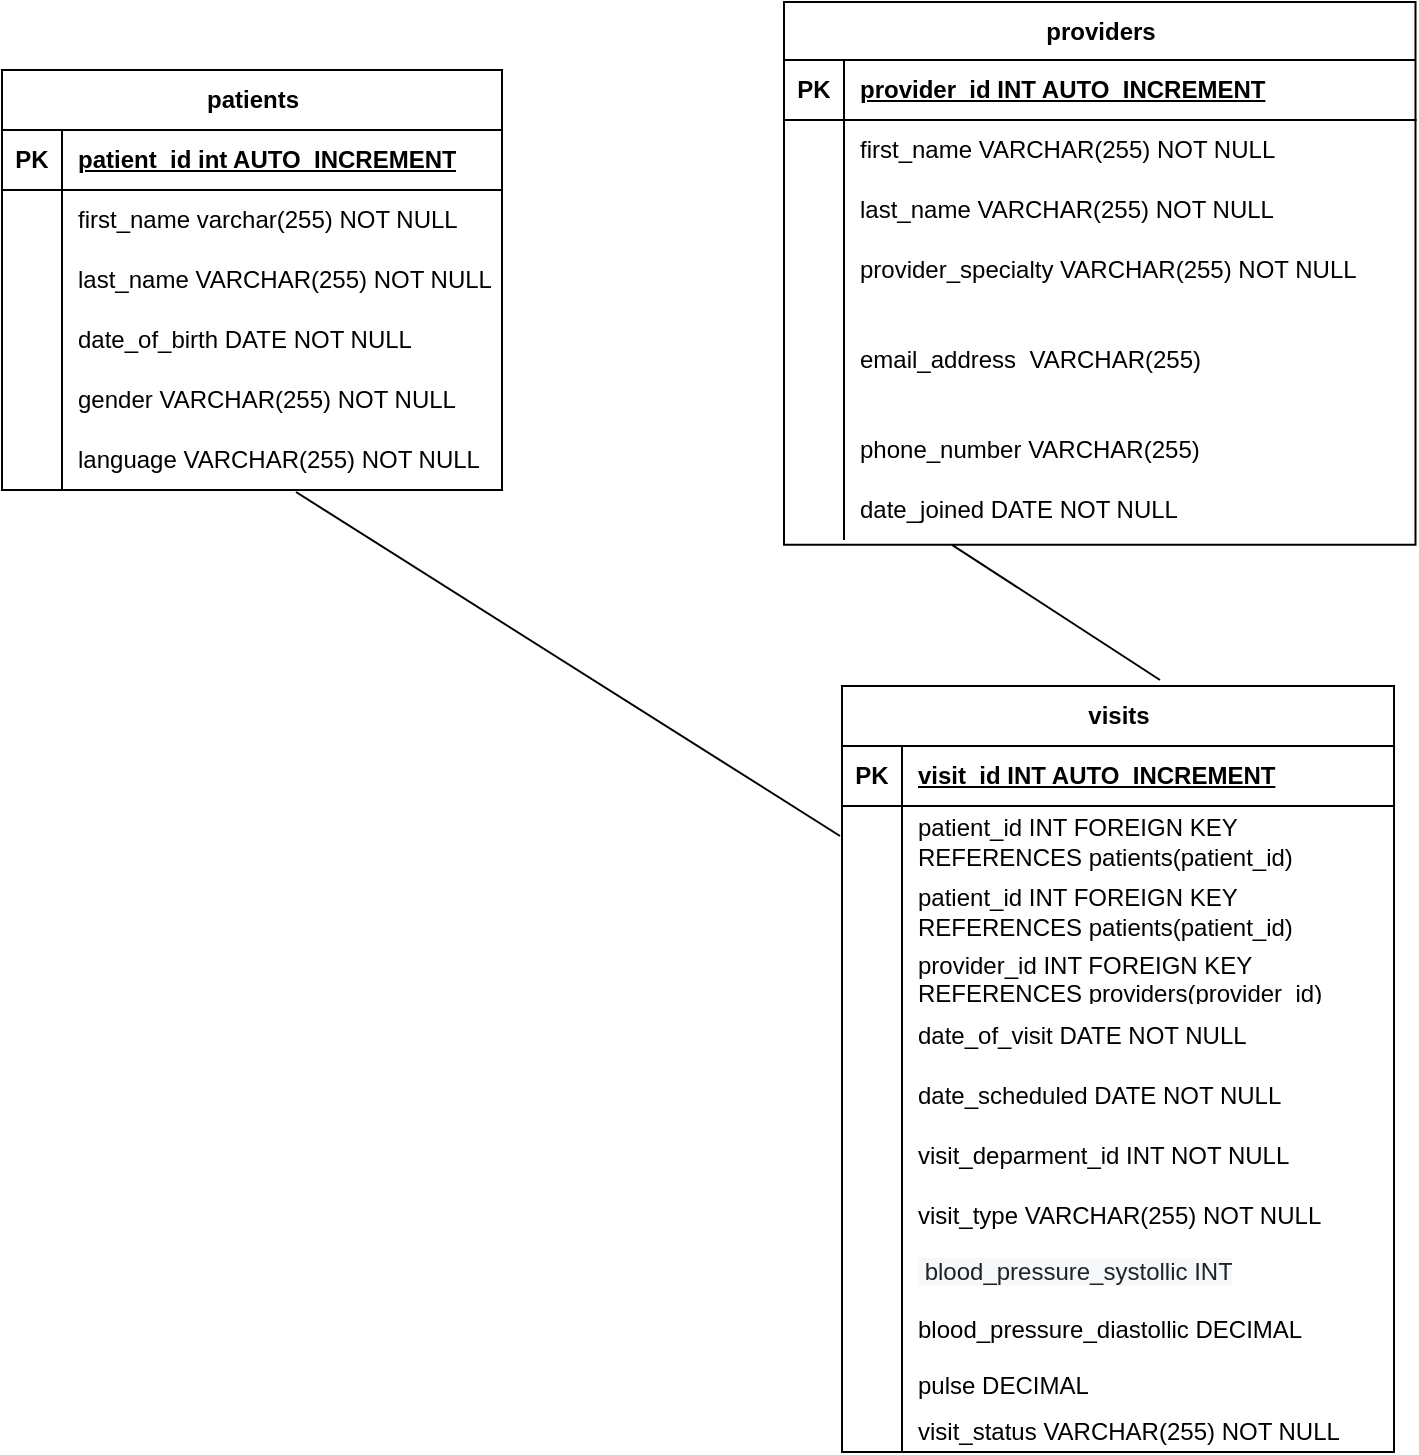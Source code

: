 <mxfile version="24.7.7">
  <diagram id="R2lEEEUBdFMjLlhIrx00" name="Page-1">
    <mxGraphModel dx="1034" dy="412" grid="0" gridSize="10" guides="1" tooltips="1" connect="1" arrows="1" fold="1" page="1" pageScale="1" pageWidth="850" pageHeight="1100" math="0" shadow="0" extFonts="Permanent Marker^https://fonts.googleapis.com/css?family=Permanent+Marker">
      <root>
        <mxCell id="0" />
        <mxCell id="1" parent="0" />
        <mxCell id="LMJzfG4wWaN6Ux2sMsph-1" value="patients" style="shape=table;startSize=30;container=1;collapsible=1;childLayout=tableLayout;fixedRows=1;rowLines=0;fontStyle=1;align=center;resizeLast=1;html=1;" vertex="1" parent="1">
          <mxGeometry x="20" y="40" width="250" height="210" as="geometry" />
        </mxCell>
        <mxCell id="LMJzfG4wWaN6Ux2sMsph-2" value="" style="shape=tableRow;horizontal=0;startSize=0;swimlaneHead=0;swimlaneBody=0;fillColor=none;collapsible=0;dropTarget=0;points=[[0,0.5],[1,0.5]];portConstraint=eastwest;top=0;left=0;right=0;bottom=1;" vertex="1" parent="LMJzfG4wWaN6Ux2sMsph-1">
          <mxGeometry y="30" width="250" height="30" as="geometry" />
        </mxCell>
        <mxCell id="LMJzfG4wWaN6Ux2sMsph-3" value="PK" style="shape=partialRectangle;connectable=0;fillColor=none;top=0;left=0;bottom=0;right=0;fontStyle=1;overflow=hidden;whiteSpace=wrap;html=1;" vertex="1" parent="LMJzfG4wWaN6Ux2sMsph-2">
          <mxGeometry width="30" height="30" as="geometry">
            <mxRectangle width="30" height="30" as="alternateBounds" />
          </mxGeometry>
        </mxCell>
        <mxCell id="LMJzfG4wWaN6Ux2sMsph-4" value="patient_id int AUTO_INCREMENT" style="shape=partialRectangle;connectable=0;fillColor=none;top=0;left=0;bottom=0;right=0;align=left;spacingLeft=6;fontStyle=5;overflow=hidden;whiteSpace=wrap;html=1;" vertex="1" parent="LMJzfG4wWaN6Ux2sMsph-2">
          <mxGeometry x="30" width="220" height="30" as="geometry">
            <mxRectangle width="220" height="30" as="alternateBounds" />
          </mxGeometry>
        </mxCell>
        <mxCell id="LMJzfG4wWaN6Ux2sMsph-5" value="" style="shape=tableRow;horizontal=0;startSize=0;swimlaneHead=0;swimlaneBody=0;fillColor=none;collapsible=0;dropTarget=0;points=[[0,0.5],[1,0.5]];portConstraint=eastwest;top=0;left=0;right=0;bottom=0;" vertex="1" parent="LMJzfG4wWaN6Ux2sMsph-1">
          <mxGeometry y="60" width="250" height="30" as="geometry" />
        </mxCell>
        <mxCell id="LMJzfG4wWaN6Ux2sMsph-6" value="" style="shape=partialRectangle;connectable=0;fillColor=none;top=0;left=0;bottom=0;right=0;editable=1;overflow=hidden;whiteSpace=wrap;html=1;" vertex="1" parent="LMJzfG4wWaN6Ux2sMsph-5">
          <mxGeometry width="30" height="30" as="geometry">
            <mxRectangle width="30" height="30" as="alternateBounds" />
          </mxGeometry>
        </mxCell>
        <mxCell id="LMJzfG4wWaN6Ux2sMsph-7" value="first_name varchar(255) NOT NULL" style="shape=partialRectangle;connectable=0;fillColor=none;top=0;left=0;bottom=0;right=0;align=left;spacingLeft=6;overflow=hidden;whiteSpace=wrap;html=1;" vertex="1" parent="LMJzfG4wWaN6Ux2sMsph-5">
          <mxGeometry x="30" width="220" height="30" as="geometry">
            <mxRectangle width="220" height="30" as="alternateBounds" />
          </mxGeometry>
        </mxCell>
        <mxCell id="LMJzfG4wWaN6Ux2sMsph-8" value="" style="shape=tableRow;horizontal=0;startSize=0;swimlaneHead=0;swimlaneBody=0;fillColor=none;collapsible=0;dropTarget=0;points=[[0,0.5],[1,0.5]];portConstraint=eastwest;top=0;left=0;right=0;bottom=0;" vertex="1" parent="LMJzfG4wWaN6Ux2sMsph-1">
          <mxGeometry y="90" width="250" height="30" as="geometry" />
        </mxCell>
        <mxCell id="LMJzfG4wWaN6Ux2sMsph-9" value="" style="shape=partialRectangle;connectable=0;fillColor=none;top=0;left=0;bottom=0;right=0;editable=1;overflow=hidden;whiteSpace=wrap;html=1;" vertex="1" parent="LMJzfG4wWaN6Ux2sMsph-8">
          <mxGeometry width="30" height="30" as="geometry">
            <mxRectangle width="30" height="30" as="alternateBounds" />
          </mxGeometry>
        </mxCell>
        <mxCell id="LMJzfG4wWaN6Ux2sMsph-10" value="last_name VARCHAR(255) NOT NULL" style="shape=partialRectangle;connectable=0;fillColor=none;top=0;left=0;bottom=0;right=0;align=left;spacingLeft=6;overflow=hidden;whiteSpace=wrap;html=1;" vertex="1" parent="LMJzfG4wWaN6Ux2sMsph-8">
          <mxGeometry x="30" width="220" height="30" as="geometry">
            <mxRectangle width="220" height="30" as="alternateBounds" />
          </mxGeometry>
        </mxCell>
        <mxCell id="LMJzfG4wWaN6Ux2sMsph-11" value="" style="shape=tableRow;horizontal=0;startSize=0;swimlaneHead=0;swimlaneBody=0;fillColor=none;collapsible=0;dropTarget=0;points=[[0,0.5],[1,0.5]];portConstraint=eastwest;top=0;left=0;right=0;bottom=0;" vertex="1" parent="LMJzfG4wWaN6Ux2sMsph-1">
          <mxGeometry y="120" width="250" height="30" as="geometry" />
        </mxCell>
        <mxCell id="LMJzfG4wWaN6Ux2sMsph-12" value="" style="shape=partialRectangle;connectable=0;fillColor=none;top=0;left=0;bottom=0;right=0;editable=1;overflow=hidden;whiteSpace=wrap;html=1;" vertex="1" parent="LMJzfG4wWaN6Ux2sMsph-11">
          <mxGeometry width="30" height="30" as="geometry">
            <mxRectangle width="30" height="30" as="alternateBounds" />
          </mxGeometry>
        </mxCell>
        <mxCell id="LMJzfG4wWaN6Ux2sMsph-13" value="date_of_birth DATE NOT NULL" style="shape=partialRectangle;connectable=0;fillColor=none;top=0;left=0;bottom=0;right=0;align=left;spacingLeft=6;overflow=hidden;whiteSpace=wrap;html=1;" vertex="1" parent="LMJzfG4wWaN6Ux2sMsph-11">
          <mxGeometry x="30" width="220" height="30" as="geometry">
            <mxRectangle width="220" height="30" as="alternateBounds" />
          </mxGeometry>
        </mxCell>
        <mxCell id="LMJzfG4wWaN6Ux2sMsph-17" style="shape=tableRow;horizontal=0;startSize=0;swimlaneHead=0;swimlaneBody=0;fillColor=none;collapsible=0;dropTarget=0;points=[[0,0.5],[1,0.5]];portConstraint=eastwest;top=0;left=0;right=0;bottom=0;" vertex="1" parent="LMJzfG4wWaN6Ux2sMsph-1">
          <mxGeometry y="150" width="250" height="30" as="geometry" />
        </mxCell>
        <mxCell id="LMJzfG4wWaN6Ux2sMsph-18" style="shape=partialRectangle;connectable=0;fillColor=none;top=0;left=0;bottom=0;right=0;editable=1;overflow=hidden;whiteSpace=wrap;html=1;" vertex="1" parent="LMJzfG4wWaN6Ux2sMsph-17">
          <mxGeometry width="30" height="30" as="geometry">
            <mxRectangle width="30" height="30" as="alternateBounds" />
          </mxGeometry>
        </mxCell>
        <mxCell id="LMJzfG4wWaN6Ux2sMsph-19" value="gender VARCHAR(255) NOT NULL" style="shape=partialRectangle;connectable=0;fillColor=none;top=0;left=0;bottom=0;right=0;align=left;spacingLeft=6;overflow=hidden;whiteSpace=wrap;html=1;" vertex="1" parent="LMJzfG4wWaN6Ux2sMsph-17">
          <mxGeometry x="30" width="220" height="30" as="geometry">
            <mxRectangle width="220" height="30" as="alternateBounds" />
          </mxGeometry>
        </mxCell>
        <mxCell id="LMJzfG4wWaN6Ux2sMsph-20" style="shape=tableRow;horizontal=0;startSize=0;swimlaneHead=0;swimlaneBody=0;fillColor=none;collapsible=0;dropTarget=0;points=[[0,0.5],[1,0.5]];portConstraint=eastwest;top=0;left=0;right=0;bottom=0;" vertex="1" parent="LMJzfG4wWaN6Ux2sMsph-1">
          <mxGeometry y="180" width="250" height="30" as="geometry" />
        </mxCell>
        <mxCell id="LMJzfG4wWaN6Ux2sMsph-21" style="shape=partialRectangle;connectable=0;fillColor=none;top=0;left=0;bottom=0;right=0;editable=1;overflow=hidden;whiteSpace=wrap;html=1;" vertex="1" parent="LMJzfG4wWaN6Ux2sMsph-20">
          <mxGeometry width="30" height="30" as="geometry">
            <mxRectangle width="30" height="30" as="alternateBounds" />
          </mxGeometry>
        </mxCell>
        <mxCell id="LMJzfG4wWaN6Ux2sMsph-22" value="language VARCHAR(255) NOT NULL" style="shape=partialRectangle;connectable=0;fillColor=none;top=0;left=0;bottom=0;right=0;align=left;spacingLeft=6;overflow=hidden;whiteSpace=wrap;html=1;" vertex="1" parent="LMJzfG4wWaN6Ux2sMsph-20">
          <mxGeometry x="30" width="220" height="30" as="geometry">
            <mxRectangle width="220" height="30" as="alternateBounds" />
          </mxGeometry>
        </mxCell>
        <mxCell id="LMJzfG4wWaN6Ux2sMsph-23" value="providers" style="shape=table;startSize=29;container=1;collapsible=1;childLayout=tableLayout;fixedRows=1;rowLines=0;fontStyle=1;align=center;resizeLast=1;html=1;" vertex="1" parent="1">
          <mxGeometry x="411" y="6" width="315.75" height="271.417" as="geometry" />
        </mxCell>
        <mxCell id="LMJzfG4wWaN6Ux2sMsph-24" value="" style="shape=tableRow;horizontal=0;startSize=0;swimlaneHead=0;swimlaneBody=0;fillColor=none;collapsible=0;dropTarget=0;points=[[0,0.5],[1,0.5]];portConstraint=eastwest;top=0;left=0;right=0;bottom=1;" vertex="1" parent="LMJzfG4wWaN6Ux2sMsph-23">
          <mxGeometry y="29" width="315.75" height="30" as="geometry" />
        </mxCell>
        <mxCell id="LMJzfG4wWaN6Ux2sMsph-25" value="PK" style="shape=partialRectangle;connectable=0;fillColor=none;top=0;left=0;bottom=0;right=0;fontStyle=1;overflow=hidden;whiteSpace=wrap;html=1;" vertex="1" parent="LMJzfG4wWaN6Ux2sMsph-24">
          <mxGeometry width="30" height="30" as="geometry">
            <mxRectangle width="30" height="30" as="alternateBounds" />
          </mxGeometry>
        </mxCell>
        <mxCell id="LMJzfG4wWaN6Ux2sMsph-26" value="provider_id INT AUTO_INCREMENT" style="shape=partialRectangle;connectable=0;fillColor=none;top=0;left=0;bottom=0;right=0;align=left;spacingLeft=6;fontStyle=5;overflow=hidden;whiteSpace=wrap;html=1;" vertex="1" parent="LMJzfG4wWaN6Ux2sMsph-24">
          <mxGeometry x="30" width="285.75" height="30" as="geometry">
            <mxRectangle width="285.75" height="30" as="alternateBounds" />
          </mxGeometry>
        </mxCell>
        <mxCell id="LMJzfG4wWaN6Ux2sMsph-27" value="" style="shape=tableRow;horizontal=0;startSize=0;swimlaneHead=0;swimlaneBody=0;fillColor=none;collapsible=0;dropTarget=0;points=[[0,0.5],[1,0.5]];portConstraint=eastwest;top=0;left=0;right=0;bottom=0;" vertex="1" parent="LMJzfG4wWaN6Ux2sMsph-23">
          <mxGeometry y="59" width="315.75" height="30" as="geometry" />
        </mxCell>
        <mxCell id="LMJzfG4wWaN6Ux2sMsph-28" value="" style="shape=partialRectangle;connectable=0;fillColor=none;top=0;left=0;bottom=0;right=0;editable=1;overflow=hidden;whiteSpace=wrap;html=1;" vertex="1" parent="LMJzfG4wWaN6Ux2sMsph-27">
          <mxGeometry width="30" height="30" as="geometry">
            <mxRectangle width="30" height="30" as="alternateBounds" />
          </mxGeometry>
        </mxCell>
        <mxCell id="LMJzfG4wWaN6Ux2sMsph-29" value="first_name VARCHAR(255) NOT NULL" style="shape=partialRectangle;connectable=0;fillColor=none;top=0;left=0;bottom=0;right=0;align=left;spacingLeft=6;overflow=hidden;whiteSpace=wrap;html=1;" vertex="1" parent="LMJzfG4wWaN6Ux2sMsph-27">
          <mxGeometry x="30" width="285.75" height="30" as="geometry">
            <mxRectangle width="285.75" height="30" as="alternateBounds" />
          </mxGeometry>
        </mxCell>
        <mxCell id="LMJzfG4wWaN6Ux2sMsph-30" value="" style="shape=tableRow;horizontal=0;startSize=0;swimlaneHead=0;swimlaneBody=0;fillColor=none;collapsible=0;dropTarget=0;points=[[0,0.5],[1,0.5]];portConstraint=eastwest;top=0;left=0;right=0;bottom=0;" vertex="1" parent="LMJzfG4wWaN6Ux2sMsph-23">
          <mxGeometry y="89" width="315.75" height="30" as="geometry" />
        </mxCell>
        <mxCell id="LMJzfG4wWaN6Ux2sMsph-31" value="" style="shape=partialRectangle;connectable=0;fillColor=none;top=0;left=0;bottom=0;right=0;editable=1;overflow=hidden;whiteSpace=wrap;html=1;" vertex="1" parent="LMJzfG4wWaN6Ux2sMsph-30">
          <mxGeometry width="30" height="30" as="geometry">
            <mxRectangle width="30" height="30" as="alternateBounds" />
          </mxGeometry>
        </mxCell>
        <mxCell id="LMJzfG4wWaN6Ux2sMsph-32" value="last_name VARCHAR(255) NOT NULL" style="shape=partialRectangle;connectable=0;fillColor=none;top=0;left=0;bottom=0;right=0;align=left;spacingLeft=6;overflow=hidden;whiteSpace=wrap;html=1;" vertex="1" parent="LMJzfG4wWaN6Ux2sMsph-30">
          <mxGeometry x="30" width="285.75" height="30" as="geometry">
            <mxRectangle width="285.75" height="30" as="alternateBounds" />
          </mxGeometry>
        </mxCell>
        <mxCell id="LMJzfG4wWaN6Ux2sMsph-33" value="" style="shape=tableRow;horizontal=0;startSize=0;swimlaneHead=0;swimlaneBody=0;fillColor=none;collapsible=0;dropTarget=0;points=[[0,0.5],[1,0.5]];portConstraint=eastwest;top=0;left=0;right=0;bottom=0;" vertex="1" parent="LMJzfG4wWaN6Ux2sMsph-23">
          <mxGeometry y="119" width="315.75" height="30" as="geometry" />
        </mxCell>
        <mxCell id="LMJzfG4wWaN6Ux2sMsph-34" value="" style="shape=partialRectangle;connectable=0;fillColor=none;top=0;left=0;bottom=0;right=0;editable=1;overflow=hidden;whiteSpace=wrap;html=1;" vertex="1" parent="LMJzfG4wWaN6Ux2sMsph-33">
          <mxGeometry width="30" height="30" as="geometry">
            <mxRectangle width="30" height="30" as="alternateBounds" />
          </mxGeometry>
        </mxCell>
        <mxCell id="LMJzfG4wWaN6Ux2sMsph-35" value="provider_specialty VARCHAR(255) NOT NULL" style="shape=partialRectangle;connectable=0;fillColor=none;top=0;left=0;bottom=0;right=0;align=left;spacingLeft=6;overflow=hidden;whiteSpace=wrap;html=1;" vertex="1" parent="LMJzfG4wWaN6Ux2sMsph-33">
          <mxGeometry x="30" width="285.75" height="30" as="geometry">
            <mxRectangle width="285.75" height="30" as="alternateBounds" />
          </mxGeometry>
        </mxCell>
        <mxCell id="LMJzfG4wWaN6Ux2sMsph-36" style="shape=tableRow;horizontal=0;startSize=0;swimlaneHead=0;swimlaneBody=0;fillColor=none;collapsible=0;dropTarget=0;points=[[0,0.5],[1,0.5]];portConstraint=eastwest;top=0;left=0;right=0;bottom=0;" vertex="1" parent="LMJzfG4wWaN6Ux2sMsph-23">
          <mxGeometry y="149" width="315.75" height="60" as="geometry" />
        </mxCell>
        <mxCell id="LMJzfG4wWaN6Ux2sMsph-37" style="shape=partialRectangle;connectable=0;fillColor=none;top=0;left=0;bottom=0;right=0;editable=1;overflow=hidden;whiteSpace=wrap;html=1;" vertex="1" parent="LMJzfG4wWaN6Ux2sMsph-36">
          <mxGeometry width="30" height="60" as="geometry">
            <mxRectangle width="30" height="60" as="alternateBounds" />
          </mxGeometry>
        </mxCell>
        <mxCell id="LMJzfG4wWaN6Ux2sMsph-38" value="email_address&amp;nbsp; VARCHAR(255)&amp;nbsp;" style="shape=partialRectangle;connectable=0;fillColor=none;top=0;left=0;bottom=0;right=0;align=left;spacingLeft=6;overflow=hidden;whiteSpace=wrap;html=1;" vertex="1" parent="LMJzfG4wWaN6Ux2sMsph-36">
          <mxGeometry x="30" width="285.75" height="60" as="geometry">
            <mxRectangle width="285.75" height="60" as="alternateBounds" />
          </mxGeometry>
        </mxCell>
        <mxCell id="LMJzfG4wWaN6Ux2sMsph-39" style="shape=tableRow;horizontal=0;startSize=0;swimlaneHead=0;swimlaneBody=0;fillColor=none;collapsible=0;dropTarget=0;points=[[0,0.5],[1,0.5]];portConstraint=eastwest;top=0;left=0;right=0;bottom=0;" vertex="1" parent="LMJzfG4wWaN6Ux2sMsph-23">
          <mxGeometry y="209" width="315.75" height="30" as="geometry" />
        </mxCell>
        <mxCell id="LMJzfG4wWaN6Ux2sMsph-40" style="shape=partialRectangle;connectable=0;fillColor=none;top=0;left=0;bottom=0;right=0;editable=1;overflow=hidden;whiteSpace=wrap;html=1;" vertex="1" parent="LMJzfG4wWaN6Ux2sMsph-39">
          <mxGeometry width="30" height="30" as="geometry">
            <mxRectangle width="30" height="30" as="alternateBounds" />
          </mxGeometry>
        </mxCell>
        <mxCell id="LMJzfG4wWaN6Ux2sMsph-41" value="phone_number VARCHAR(255)" style="shape=partialRectangle;connectable=0;fillColor=none;top=0;left=0;bottom=0;right=0;align=left;spacingLeft=6;overflow=hidden;whiteSpace=wrap;html=1;" vertex="1" parent="LMJzfG4wWaN6Ux2sMsph-39">
          <mxGeometry x="30" width="285.75" height="30" as="geometry">
            <mxRectangle width="285.75" height="30" as="alternateBounds" />
          </mxGeometry>
        </mxCell>
        <mxCell id="LMJzfG4wWaN6Ux2sMsph-42" style="shape=tableRow;horizontal=0;startSize=0;swimlaneHead=0;swimlaneBody=0;fillColor=none;collapsible=0;dropTarget=0;points=[[0,0.5],[1,0.5]];portConstraint=eastwest;top=0;left=0;right=0;bottom=0;" vertex="1" parent="LMJzfG4wWaN6Ux2sMsph-23">
          <mxGeometry y="239" width="315.75" height="30" as="geometry" />
        </mxCell>
        <mxCell id="LMJzfG4wWaN6Ux2sMsph-43" style="shape=partialRectangle;connectable=0;fillColor=none;top=0;left=0;bottom=0;right=0;editable=1;overflow=hidden;whiteSpace=wrap;html=1;" vertex="1" parent="LMJzfG4wWaN6Ux2sMsph-42">
          <mxGeometry width="30" height="30" as="geometry">
            <mxRectangle width="30" height="30" as="alternateBounds" />
          </mxGeometry>
        </mxCell>
        <mxCell id="LMJzfG4wWaN6Ux2sMsph-44" value="date_joined DATE NOT NULL" style="shape=partialRectangle;connectable=0;fillColor=none;top=0;left=0;bottom=0;right=0;align=left;spacingLeft=6;overflow=hidden;whiteSpace=wrap;html=1;" vertex="1" parent="LMJzfG4wWaN6Ux2sMsph-42">
          <mxGeometry x="30" width="285.75" height="30" as="geometry">
            <mxRectangle width="285.75" height="30" as="alternateBounds" />
          </mxGeometry>
        </mxCell>
        <mxCell id="LMJzfG4wWaN6Ux2sMsph-45" value="visits" style="shape=table;startSize=30;container=1;collapsible=1;childLayout=tableLayout;fixedRows=1;rowLines=0;fontStyle=1;align=center;resizeLast=1;html=1;" vertex="1" parent="1">
          <mxGeometry x="440" y="348" width="276" height="383" as="geometry" />
        </mxCell>
        <mxCell id="LMJzfG4wWaN6Ux2sMsph-46" value="" style="shape=tableRow;horizontal=0;startSize=0;swimlaneHead=0;swimlaneBody=0;fillColor=none;collapsible=0;dropTarget=0;points=[[0,0.5],[1,0.5]];portConstraint=eastwest;top=0;left=0;right=0;bottom=1;" vertex="1" parent="LMJzfG4wWaN6Ux2sMsph-45">
          <mxGeometry y="30" width="276" height="30" as="geometry" />
        </mxCell>
        <mxCell id="LMJzfG4wWaN6Ux2sMsph-47" value="PK" style="shape=partialRectangle;connectable=0;fillColor=none;top=0;left=0;bottom=0;right=0;fontStyle=1;overflow=hidden;whiteSpace=wrap;html=1;" vertex="1" parent="LMJzfG4wWaN6Ux2sMsph-46">
          <mxGeometry width="30" height="30" as="geometry">
            <mxRectangle width="30" height="30" as="alternateBounds" />
          </mxGeometry>
        </mxCell>
        <mxCell id="LMJzfG4wWaN6Ux2sMsph-48" value="visit_id INT AUTO_INCREMENT" style="shape=partialRectangle;connectable=0;fillColor=none;top=0;left=0;bottom=0;right=0;align=left;spacingLeft=6;fontStyle=5;overflow=hidden;whiteSpace=wrap;html=1;" vertex="1" parent="LMJzfG4wWaN6Ux2sMsph-46">
          <mxGeometry x="30" width="246" height="30" as="geometry">
            <mxRectangle width="246" height="30" as="alternateBounds" />
          </mxGeometry>
        </mxCell>
        <mxCell id="LMJzfG4wWaN6Ux2sMsph-91" value="" style="shape=tableRow;horizontal=0;startSize=0;swimlaneHead=0;swimlaneBody=0;fillColor=none;collapsible=0;dropTarget=0;points=[[0,0.5],[1,0.5]];portConstraint=eastwest;top=0;left=0;right=0;bottom=0;" vertex="1" parent="LMJzfG4wWaN6Ux2sMsph-45">
          <mxGeometry y="60" width="276" height="35" as="geometry" />
        </mxCell>
        <mxCell id="LMJzfG4wWaN6Ux2sMsph-92" value="" style="shape=partialRectangle;connectable=0;fillColor=none;top=0;left=0;bottom=0;right=0;editable=1;overflow=hidden;whiteSpace=wrap;html=1;" vertex="1" parent="LMJzfG4wWaN6Ux2sMsph-91">
          <mxGeometry width="30" height="35" as="geometry">
            <mxRectangle width="30" height="35" as="alternateBounds" />
          </mxGeometry>
        </mxCell>
        <mxCell id="LMJzfG4wWaN6Ux2sMsph-93" value="patient_id INT FOREIGN KEY REFERENCES patients(patient_id)" style="shape=partialRectangle;connectable=0;fillColor=none;top=0;left=0;bottom=0;right=0;align=left;spacingLeft=6;overflow=hidden;whiteSpace=wrap;html=1;" vertex="1" parent="LMJzfG4wWaN6Ux2sMsph-91">
          <mxGeometry x="30" width="246" height="35" as="geometry">
            <mxRectangle width="246" height="35" as="alternateBounds" />
          </mxGeometry>
        </mxCell>
        <mxCell id="LMJzfG4wWaN6Ux2sMsph-49" value="" style="shape=tableRow;horizontal=0;startSize=0;swimlaneHead=0;swimlaneBody=0;fillColor=none;collapsible=0;dropTarget=0;points=[[0,0.5],[1,0.5]];portConstraint=eastwest;top=0;left=0;right=0;bottom=0;" vertex="1" parent="LMJzfG4wWaN6Ux2sMsph-45">
          <mxGeometry y="95" width="276" height="35" as="geometry" />
        </mxCell>
        <mxCell id="LMJzfG4wWaN6Ux2sMsph-50" value="" style="shape=partialRectangle;connectable=0;fillColor=none;top=0;left=0;bottom=0;right=0;editable=1;overflow=hidden;whiteSpace=wrap;html=1;" vertex="1" parent="LMJzfG4wWaN6Ux2sMsph-49">
          <mxGeometry width="30" height="35" as="geometry">
            <mxRectangle width="30" height="35" as="alternateBounds" />
          </mxGeometry>
        </mxCell>
        <mxCell id="LMJzfG4wWaN6Ux2sMsph-51" value="patient_id INT FOREIGN KEY REFERENCES patients(patient_id)" style="shape=partialRectangle;connectable=0;fillColor=none;top=0;left=0;bottom=0;right=0;align=left;spacingLeft=6;overflow=hidden;whiteSpace=wrap;html=1;" vertex="1" parent="LMJzfG4wWaN6Ux2sMsph-49">
          <mxGeometry x="30" width="246" height="35" as="geometry">
            <mxRectangle width="246" height="35" as="alternateBounds" />
          </mxGeometry>
        </mxCell>
        <mxCell id="LMJzfG4wWaN6Ux2sMsph-52" value="" style="shape=tableRow;horizontal=0;startSize=0;swimlaneHead=0;swimlaneBody=0;fillColor=none;collapsible=0;dropTarget=0;points=[[0,0.5],[1,0.5]];portConstraint=eastwest;top=0;left=0;right=0;bottom=0;" vertex="1" parent="LMJzfG4wWaN6Ux2sMsph-45">
          <mxGeometry y="130" width="276" height="30" as="geometry" />
        </mxCell>
        <mxCell id="LMJzfG4wWaN6Ux2sMsph-53" value="" style="shape=partialRectangle;connectable=0;fillColor=none;top=0;left=0;bottom=0;right=0;editable=1;overflow=hidden;whiteSpace=wrap;html=1;" vertex="1" parent="LMJzfG4wWaN6Ux2sMsph-52">
          <mxGeometry width="30" height="30" as="geometry">
            <mxRectangle width="30" height="30" as="alternateBounds" />
          </mxGeometry>
        </mxCell>
        <mxCell id="LMJzfG4wWaN6Ux2sMsph-54" value="provider_id INT FOREIGN KEY REFERENCES providers(provider_id)" style="shape=partialRectangle;connectable=0;fillColor=none;top=0;left=0;bottom=0;right=0;align=left;spacingLeft=6;overflow=hidden;whiteSpace=wrap;html=1;" vertex="1" parent="LMJzfG4wWaN6Ux2sMsph-52">
          <mxGeometry x="30" width="246" height="30" as="geometry">
            <mxRectangle width="246" height="30" as="alternateBounds" />
          </mxGeometry>
        </mxCell>
        <mxCell id="LMJzfG4wWaN6Ux2sMsph-55" value="" style="shape=tableRow;horizontal=0;startSize=0;swimlaneHead=0;swimlaneBody=0;fillColor=none;collapsible=0;dropTarget=0;points=[[0,0.5],[1,0.5]];portConstraint=eastwest;top=0;left=0;right=0;bottom=0;" vertex="1" parent="LMJzfG4wWaN6Ux2sMsph-45">
          <mxGeometry y="160" width="276" height="30" as="geometry" />
        </mxCell>
        <mxCell id="LMJzfG4wWaN6Ux2sMsph-56" value="" style="shape=partialRectangle;connectable=0;fillColor=none;top=0;left=0;bottom=0;right=0;editable=1;overflow=hidden;whiteSpace=wrap;html=1;" vertex="1" parent="LMJzfG4wWaN6Ux2sMsph-55">
          <mxGeometry width="30" height="30" as="geometry">
            <mxRectangle width="30" height="30" as="alternateBounds" />
          </mxGeometry>
        </mxCell>
        <mxCell id="LMJzfG4wWaN6Ux2sMsph-57" value="date_of_visit DATE NOT NULL" style="shape=partialRectangle;connectable=0;fillColor=none;top=0;left=0;bottom=0;right=0;align=left;spacingLeft=6;overflow=hidden;whiteSpace=wrap;html=1;" vertex="1" parent="LMJzfG4wWaN6Ux2sMsph-55">
          <mxGeometry x="30" width="246" height="30" as="geometry">
            <mxRectangle width="246" height="30" as="alternateBounds" />
          </mxGeometry>
        </mxCell>
        <mxCell id="LMJzfG4wWaN6Ux2sMsph-61" style="shape=tableRow;horizontal=0;startSize=0;swimlaneHead=0;swimlaneBody=0;fillColor=none;collapsible=0;dropTarget=0;points=[[0,0.5],[1,0.5]];portConstraint=eastwest;top=0;left=0;right=0;bottom=0;" vertex="1" parent="LMJzfG4wWaN6Ux2sMsph-45">
          <mxGeometry y="190" width="276" height="30" as="geometry" />
        </mxCell>
        <mxCell id="LMJzfG4wWaN6Ux2sMsph-62" style="shape=partialRectangle;connectable=0;fillColor=none;top=0;left=0;bottom=0;right=0;editable=1;overflow=hidden;whiteSpace=wrap;html=1;" vertex="1" parent="LMJzfG4wWaN6Ux2sMsph-61">
          <mxGeometry width="30" height="30" as="geometry">
            <mxRectangle width="30" height="30" as="alternateBounds" />
          </mxGeometry>
        </mxCell>
        <mxCell id="LMJzfG4wWaN6Ux2sMsph-63" value="date_scheduled DATE NOT NULL" style="shape=partialRectangle;connectable=0;fillColor=none;top=0;left=0;bottom=0;right=0;align=left;spacingLeft=6;overflow=hidden;whiteSpace=wrap;html=1;" vertex="1" parent="LMJzfG4wWaN6Ux2sMsph-61">
          <mxGeometry x="30" width="246" height="30" as="geometry">
            <mxRectangle width="246" height="30" as="alternateBounds" />
          </mxGeometry>
        </mxCell>
        <mxCell id="LMJzfG4wWaN6Ux2sMsph-67" style="shape=tableRow;horizontal=0;startSize=0;swimlaneHead=0;swimlaneBody=0;fillColor=none;collapsible=0;dropTarget=0;points=[[0,0.5],[1,0.5]];portConstraint=eastwest;top=0;left=0;right=0;bottom=0;" vertex="1" parent="LMJzfG4wWaN6Ux2sMsph-45">
          <mxGeometry y="220" width="276" height="30" as="geometry" />
        </mxCell>
        <mxCell id="LMJzfG4wWaN6Ux2sMsph-68" style="shape=partialRectangle;connectable=0;fillColor=none;top=0;left=0;bottom=0;right=0;editable=1;overflow=hidden;whiteSpace=wrap;html=1;" vertex="1" parent="LMJzfG4wWaN6Ux2sMsph-67">
          <mxGeometry width="30" height="30" as="geometry">
            <mxRectangle width="30" height="30" as="alternateBounds" />
          </mxGeometry>
        </mxCell>
        <mxCell id="LMJzfG4wWaN6Ux2sMsph-69" value="visit_deparment_id INT NOT NULL" style="shape=partialRectangle;connectable=0;fillColor=none;top=0;left=0;bottom=0;right=0;align=left;spacingLeft=6;overflow=hidden;whiteSpace=wrap;html=1;" vertex="1" parent="LMJzfG4wWaN6Ux2sMsph-67">
          <mxGeometry x="30" width="246" height="30" as="geometry">
            <mxRectangle width="246" height="30" as="alternateBounds" />
          </mxGeometry>
        </mxCell>
        <mxCell id="LMJzfG4wWaN6Ux2sMsph-64" style="shape=tableRow;horizontal=0;startSize=0;swimlaneHead=0;swimlaneBody=0;fillColor=none;collapsible=0;dropTarget=0;points=[[0,0.5],[1,0.5]];portConstraint=eastwest;top=0;left=0;right=0;bottom=0;" vertex="1" parent="LMJzfG4wWaN6Ux2sMsph-45">
          <mxGeometry y="250" width="276" height="30" as="geometry" />
        </mxCell>
        <mxCell id="LMJzfG4wWaN6Ux2sMsph-65" style="shape=partialRectangle;connectable=0;fillColor=none;top=0;left=0;bottom=0;right=0;editable=1;overflow=hidden;whiteSpace=wrap;html=1;" vertex="1" parent="LMJzfG4wWaN6Ux2sMsph-64">
          <mxGeometry width="30" height="30" as="geometry">
            <mxRectangle width="30" height="30" as="alternateBounds" />
          </mxGeometry>
        </mxCell>
        <mxCell id="LMJzfG4wWaN6Ux2sMsph-66" value="visit_type VARCHAR(255) NOT NULL" style="shape=partialRectangle;connectable=0;fillColor=none;top=0;left=0;bottom=0;right=0;align=left;spacingLeft=6;overflow=hidden;whiteSpace=wrap;html=1;" vertex="1" parent="LMJzfG4wWaN6Ux2sMsph-64">
          <mxGeometry x="30" width="246" height="30" as="geometry">
            <mxRectangle width="246" height="30" as="alternateBounds" />
          </mxGeometry>
        </mxCell>
        <mxCell id="LMJzfG4wWaN6Ux2sMsph-70" style="shape=tableRow;horizontal=0;startSize=0;swimlaneHead=0;swimlaneBody=0;fillColor=none;collapsible=0;dropTarget=0;points=[[0,0.5],[1,0.5]];portConstraint=eastwest;top=0;left=0;right=0;bottom=0;" vertex="1" parent="LMJzfG4wWaN6Ux2sMsph-45">
          <mxGeometry y="280" width="276" height="26" as="geometry" />
        </mxCell>
        <mxCell id="LMJzfG4wWaN6Ux2sMsph-71" style="shape=partialRectangle;connectable=0;fillColor=none;top=0;left=0;bottom=0;right=0;editable=1;overflow=hidden;whiteSpace=wrap;html=1;" vertex="1" parent="LMJzfG4wWaN6Ux2sMsph-70">
          <mxGeometry width="30" height="26" as="geometry">
            <mxRectangle width="30" height="26" as="alternateBounds" />
          </mxGeometry>
        </mxCell>
        <mxCell id="LMJzfG4wWaN6Ux2sMsph-72" value="&lt;font color=&quot;#1f2328&quot;&gt;&lt;span style=&quot;background-color: rgb(246, 248, 250);&quot;&gt;&amp;nbsp;blood_pressure_systollic INT&lt;/span&gt;&lt;/font&gt;" style="shape=partialRectangle;connectable=0;fillColor=none;top=0;left=0;bottom=0;right=0;align=left;spacingLeft=6;overflow=hidden;whiteSpace=wrap;html=1;fontSize=12;" vertex="1" parent="LMJzfG4wWaN6Ux2sMsph-70">
          <mxGeometry x="30" width="246" height="26" as="geometry">
            <mxRectangle width="246" height="26" as="alternateBounds" />
          </mxGeometry>
        </mxCell>
        <mxCell id="LMJzfG4wWaN6Ux2sMsph-76" style="shape=tableRow;horizontal=0;startSize=0;swimlaneHead=0;swimlaneBody=0;fillColor=none;collapsible=0;dropTarget=0;points=[[0,0.5],[1,0.5]];portConstraint=eastwest;top=0;left=0;right=0;bottom=0;" vertex="1" parent="LMJzfG4wWaN6Ux2sMsph-45">
          <mxGeometry y="306" width="276" height="31" as="geometry" />
        </mxCell>
        <mxCell id="LMJzfG4wWaN6Ux2sMsph-77" style="shape=partialRectangle;connectable=0;fillColor=none;top=0;left=0;bottom=0;right=0;editable=1;overflow=hidden;whiteSpace=wrap;html=1;" vertex="1" parent="LMJzfG4wWaN6Ux2sMsph-76">
          <mxGeometry width="30" height="31" as="geometry">
            <mxRectangle width="30" height="31" as="alternateBounds" />
          </mxGeometry>
        </mxCell>
        <mxCell id="LMJzfG4wWaN6Ux2sMsph-78" value="blood_pressure_diastollic DECIMAL" style="shape=partialRectangle;connectable=0;fillColor=none;top=0;left=0;bottom=0;right=0;align=left;spacingLeft=6;overflow=hidden;whiteSpace=wrap;html=1;fontSize=12;" vertex="1" parent="LMJzfG4wWaN6Ux2sMsph-76">
          <mxGeometry x="30" width="246" height="31" as="geometry">
            <mxRectangle width="246" height="31" as="alternateBounds" />
          </mxGeometry>
        </mxCell>
        <mxCell id="LMJzfG4wWaN6Ux2sMsph-79" style="shape=tableRow;horizontal=0;startSize=0;swimlaneHead=0;swimlaneBody=0;fillColor=none;collapsible=0;dropTarget=0;points=[[0,0.5],[1,0.5]];portConstraint=eastwest;top=0;left=0;right=0;bottom=0;" vertex="1" parent="LMJzfG4wWaN6Ux2sMsph-45">
          <mxGeometry y="337" width="276" height="26" as="geometry" />
        </mxCell>
        <mxCell id="LMJzfG4wWaN6Ux2sMsph-80" style="shape=partialRectangle;connectable=0;fillColor=none;top=0;left=0;bottom=0;right=0;editable=1;overflow=hidden;whiteSpace=wrap;html=1;" vertex="1" parent="LMJzfG4wWaN6Ux2sMsph-79">
          <mxGeometry width="30" height="26" as="geometry">
            <mxRectangle width="30" height="26" as="alternateBounds" />
          </mxGeometry>
        </mxCell>
        <mxCell id="LMJzfG4wWaN6Ux2sMsph-81" value="pulse DECIMAL" style="shape=partialRectangle;connectable=0;fillColor=none;top=0;left=0;bottom=0;right=0;align=left;spacingLeft=6;overflow=hidden;whiteSpace=wrap;html=1;fontSize=12;" vertex="1" parent="LMJzfG4wWaN6Ux2sMsph-79">
          <mxGeometry x="30" width="246" height="26" as="geometry">
            <mxRectangle width="246" height="26" as="alternateBounds" />
          </mxGeometry>
        </mxCell>
        <mxCell id="LMJzfG4wWaN6Ux2sMsph-82" style="shape=tableRow;horizontal=0;startSize=0;swimlaneHead=0;swimlaneBody=0;fillColor=none;collapsible=0;dropTarget=0;points=[[0,0.5],[1,0.5]];portConstraint=eastwest;top=0;left=0;right=0;bottom=0;" vertex="1" parent="LMJzfG4wWaN6Ux2sMsph-45">
          <mxGeometry y="363" width="276" height="20" as="geometry" />
        </mxCell>
        <mxCell id="LMJzfG4wWaN6Ux2sMsph-83" style="shape=partialRectangle;connectable=0;fillColor=none;top=0;left=0;bottom=0;right=0;editable=1;overflow=hidden;whiteSpace=wrap;html=1;" vertex="1" parent="LMJzfG4wWaN6Ux2sMsph-82">
          <mxGeometry width="30" height="20" as="geometry">
            <mxRectangle width="30" height="20" as="alternateBounds" />
          </mxGeometry>
        </mxCell>
        <mxCell id="LMJzfG4wWaN6Ux2sMsph-84" value="visit_status VARCHAR(255) NOT NULL" style="shape=partialRectangle;connectable=0;fillColor=none;top=0;left=0;bottom=0;right=0;align=left;spacingLeft=6;overflow=hidden;whiteSpace=wrap;html=1;fontSize=12;" vertex="1" parent="LMJzfG4wWaN6Ux2sMsph-82">
          <mxGeometry x="30" width="246" height="20" as="geometry">
            <mxRectangle width="246" height="20" as="alternateBounds" />
          </mxGeometry>
        </mxCell>
        <mxCell id="LMJzfG4wWaN6Ux2sMsph-86" value="" style="endArrow=none;html=1;rounded=0;" edge="1" parent="1">
          <mxGeometry relative="1" as="geometry">
            <mxPoint x="167" y="251" as="sourcePoint" />
            <mxPoint x="439" y="423" as="targetPoint" />
          </mxGeometry>
        </mxCell>
        <mxCell id="LMJzfG4wWaN6Ux2sMsph-89" value="" style="endArrow=none;html=1;rounded=0;" edge="1" parent="1">
          <mxGeometry relative="1" as="geometry">
            <mxPoint x="599" y="345" as="sourcePoint" />
            <mxPoint x="495" y="277.42" as="targetPoint" />
          </mxGeometry>
        </mxCell>
      </root>
    </mxGraphModel>
  </diagram>
</mxfile>
